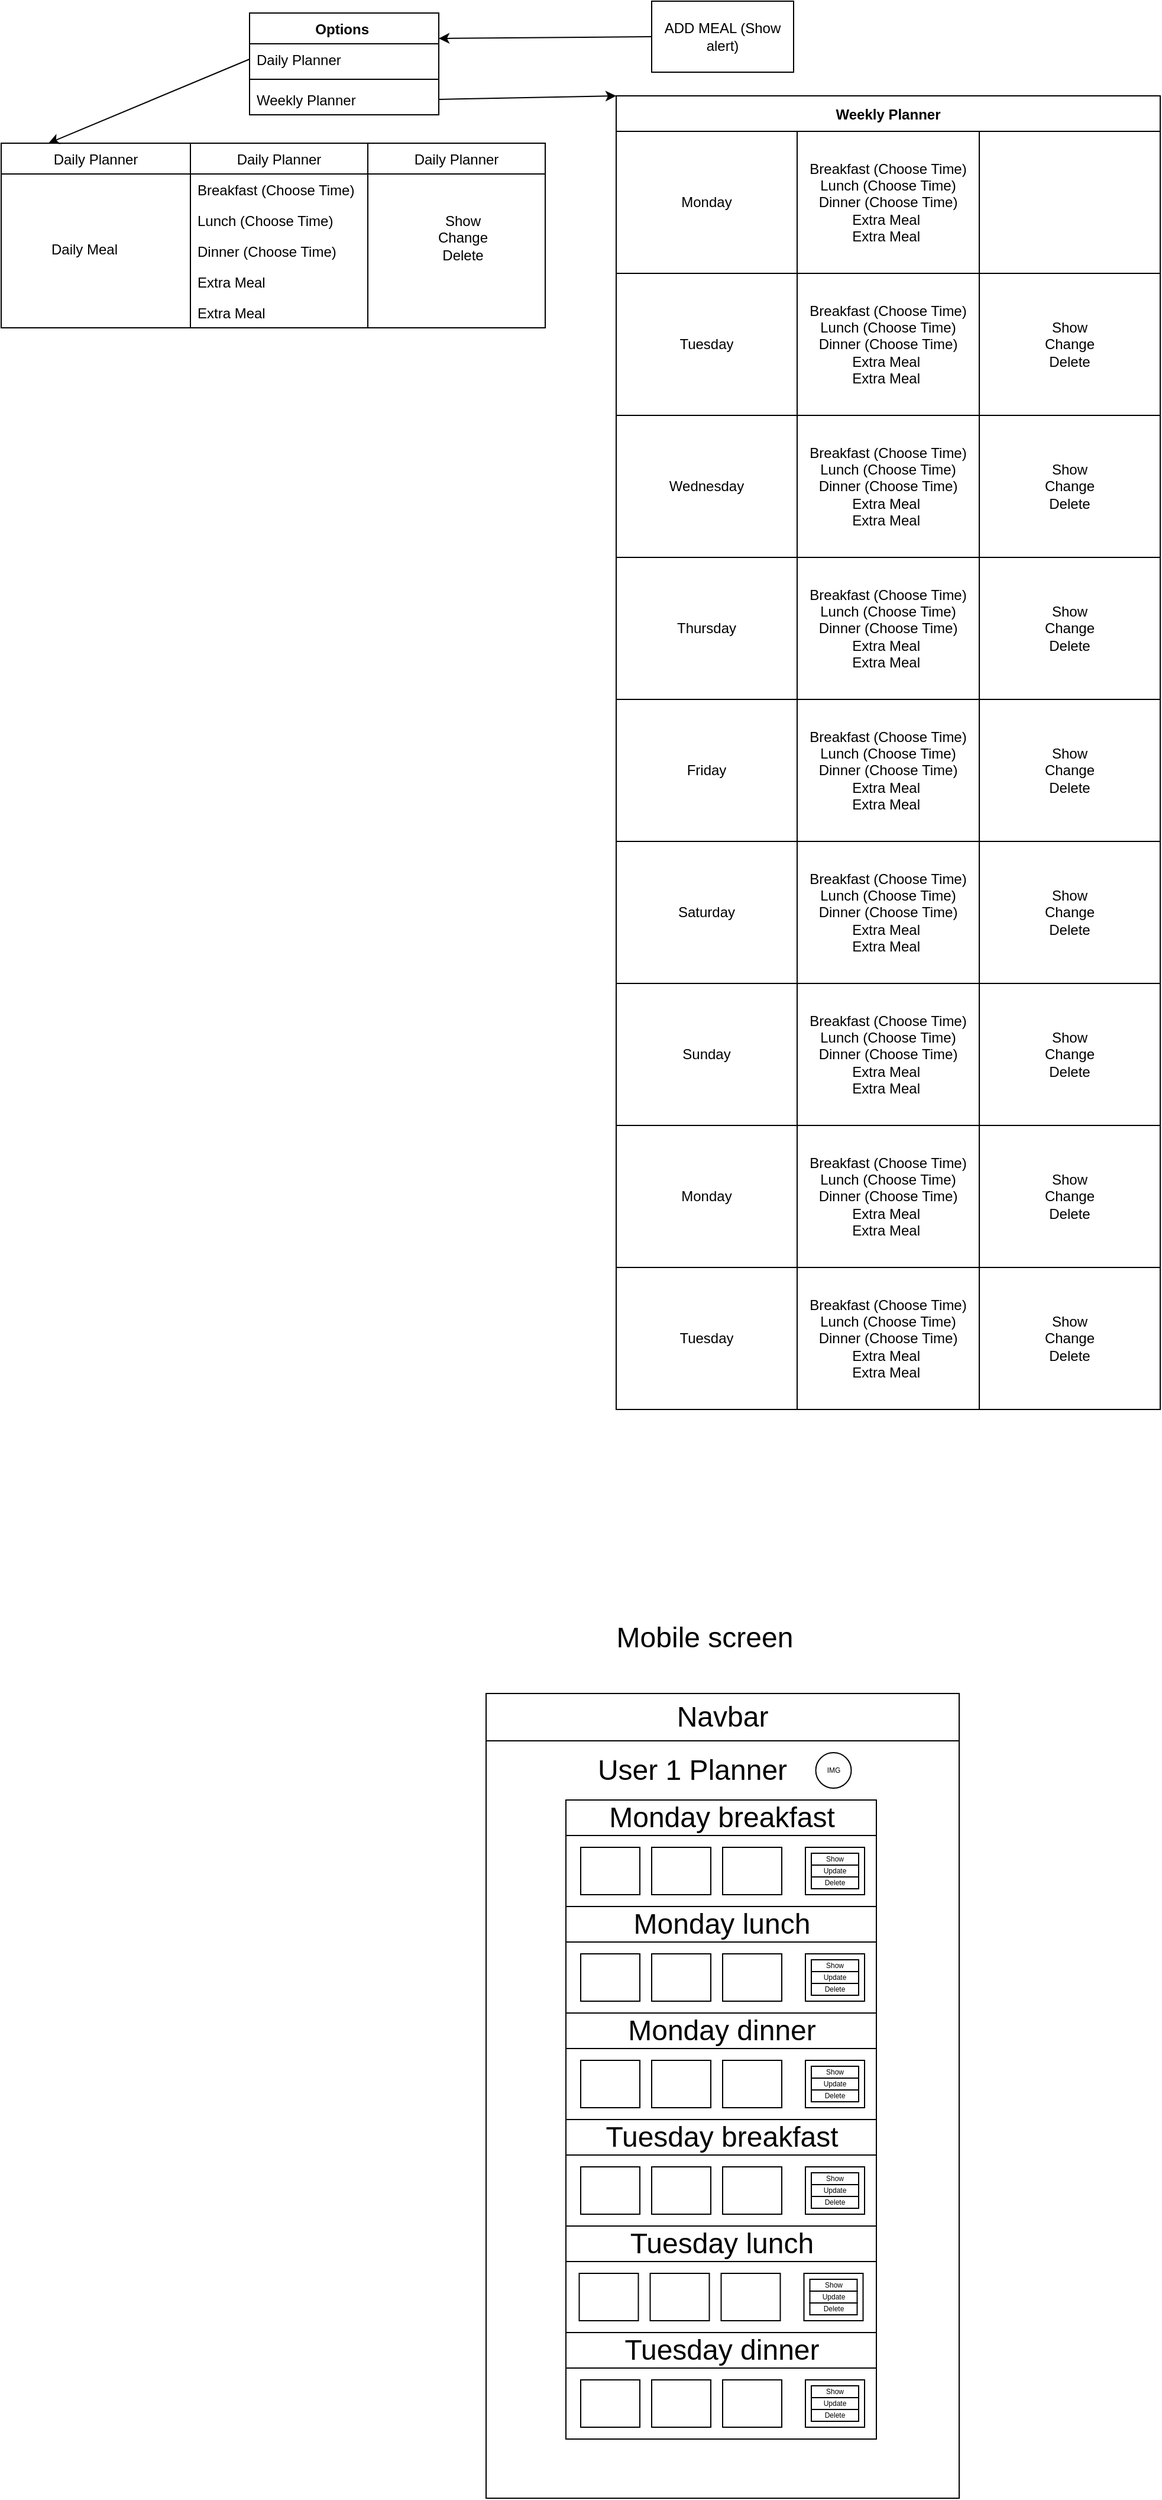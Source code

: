 <mxfile>
    <diagram id="pqY309hfnbzZIOM1RfYN" name="Page-1">
        <mxGraphModel dx="1515" dy="518" grid="1" gridSize="10" guides="1" tooltips="1" connect="1" arrows="1" fold="1" page="1" pageScale="1" pageWidth="850" pageHeight="1100" math="0" shadow="0">
            <root>
                <mxCell id="0"/>
                <mxCell id="1" parent="0"/>
                <mxCell id="2" value="Weekly Planner" style="shape=table;startSize=30;container=1;collapsible=0;childLayout=tableLayout;fontStyle=1;align=center;" parent="1" vertex="1">
                    <mxGeometry x="350" y="90" width="460" height="1110" as="geometry"/>
                </mxCell>
                <mxCell id="3" value="" style="shape=tableRow;horizontal=0;startSize=0;swimlaneHead=0;swimlaneBody=0;top=0;left=0;bottom=0;right=0;collapsible=0;dropTarget=0;fillColor=none;points=[[0,0.5],[1,0.5]];portConstraint=eastwest;" parent="2" vertex="1">
                    <mxGeometry y="30" width="460" height="120" as="geometry"/>
                </mxCell>
                <mxCell id="4" value="Monday" style="shape=partialRectangle;html=1;whiteSpace=wrap;connectable=0;fillColor=none;top=0;left=0;bottom=0;right=0;overflow=hidden;" parent="3" vertex="1">
                    <mxGeometry width="153" height="120" as="geometry">
                        <mxRectangle width="153" height="120" as="alternateBounds"/>
                    </mxGeometry>
                </mxCell>
                <mxCell id="5" value="&lt;span style=&quot;text-align: left;&quot;&gt;Breakfast (Choose Time)&lt;br&gt;&lt;/span&gt;&lt;span style=&quot;text-align: left;&quot;&gt;Lunch (Choose Time)&lt;br&gt;&lt;/span&gt;&lt;span style=&quot;text-align: left;&quot;&gt;Dinner (Choose Time)&lt;br&gt;&lt;/span&gt;&lt;span style=&quot;text-align: left;&quot;&gt;Extra Meal&amp;nbsp;&lt;br&gt;&lt;/span&gt;&lt;span style=&quot;text-align: left;&quot;&gt;Extra Meal&amp;nbsp;&lt;/span&gt;&lt;span style=&quot;text-align: left;&quot;&gt;&lt;br&gt;&lt;/span&gt;" style="shape=partialRectangle;html=1;whiteSpace=wrap;connectable=0;fillColor=none;top=0;left=0;bottom=0;right=0;overflow=hidden;" parent="3" vertex="1">
                    <mxGeometry x="153" width="154" height="120" as="geometry">
                        <mxRectangle width="154" height="120" as="alternateBounds"/>
                    </mxGeometry>
                </mxCell>
                <mxCell id="6" value="" style="shape=partialRectangle;html=1;whiteSpace=wrap;connectable=0;fillColor=none;top=0;left=0;bottom=0;right=0;overflow=hidden;" parent="3" vertex="1">
                    <mxGeometry x="307" width="153" height="120" as="geometry">
                        <mxRectangle width="153" height="120" as="alternateBounds"/>
                    </mxGeometry>
                </mxCell>
                <mxCell id="7" value="" style="shape=tableRow;horizontal=0;startSize=0;swimlaneHead=0;swimlaneBody=0;top=0;left=0;bottom=0;right=0;collapsible=0;dropTarget=0;fillColor=none;points=[[0,0.5],[1,0.5]];portConstraint=eastwest;" parent="2" vertex="1">
                    <mxGeometry y="150" width="460" height="120" as="geometry"/>
                </mxCell>
                <mxCell id="8" value="Tuesday" style="shape=partialRectangle;html=1;whiteSpace=wrap;connectable=0;fillColor=none;top=0;left=0;bottom=0;right=0;overflow=hidden;" parent="7" vertex="1">
                    <mxGeometry width="153" height="120" as="geometry">
                        <mxRectangle width="153" height="120" as="alternateBounds"/>
                    </mxGeometry>
                </mxCell>
                <mxCell id="9" value="&lt;span style=&quot;text-align: left;&quot;&gt;Breakfast (Choose Time)&lt;br&gt;&lt;/span&gt;&lt;span style=&quot;text-align: left;&quot;&gt;Lunch (Choose Time)&lt;br&gt;&lt;/span&gt;&lt;span style=&quot;text-align: left;&quot;&gt;Dinner (Choose Time)&lt;br&gt;&lt;/span&gt;&lt;span style=&quot;text-align: left;&quot;&gt;Extra Meal&amp;nbsp;&lt;br&gt;&lt;/span&gt;&lt;span style=&quot;text-align: left;&quot;&gt;Extra Meal&amp;nbsp;&lt;/span&gt;" style="shape=partialRectangle;html=1;whiteSpace=wrap;connectable=0;fillColor=none;top=0;left=0;bottom=0;right=0;overflow=hidden;" parent="7" vertex="1">
                    <mxGeometry x="153" width="154" height="120" as="geometry">
                        <mxRectangle width="154" height="120" as="alternateBounds"/>
                    </mxGeometry>
                </mxCell>
                <mxCell id="10" value="Show&lt;br&gt;Change&lt;br&gt;Delete" style="shape=partialRectangle;html=1;whiteSpace=wrap;connectable=0;fillColor=none;top=0;left=0;bottom=0;right=0;overflow=hidden;" parent="7" vertex="1">
                    <mxGeometry x="307" width="153" height="120" as="geometry">
                        <mxRectangle width="153" height="120" as="alternateBounds"/>
                    </mxGeometry>
                </mxCell>
                <mxCell id="11" value="" style="shape=tableRow;horizontal=0;startSize=0;swimlaneHead=0;swimlaneBody=0;top=0;left=0;bottom=0;right=0;collapsible=0;dropTarget=0;fillColor=none;points=[[0,0.5],[1,0.5]];portConstraint=eastwest;" parent="2" vertex="1">
                    <mxGeometry y="270" width="460" height="120" as="geometry"/>
                </mxCell>
                <mxCell id="12" value="Wednesday" style="shape=partialRectangle;html=1;whiteSpace=wrap;connectable=0;fillColor=none;top=0;left=0;bottom=0;right=0;overflow=hidden;" parent="11" vertex="1">
                    <mxGeometry width="153" height="120" as="geometry">
                        <mxRectangle width="153" height="120" as="alternateBounds"/>
                    </mxGeometry>
                </mxCell>
                <mxCell id="13" value="&lt;span style=&quot;text-align: left;&quot;&gt;Breakfast (Choose Time)&lt;br&gt;&lt;/span&gt;&lt;span style=&quot;text-align: left;&quot;&gt;Lunch (Choose Time)&lt;br&gt;&lt;/span&gt;&lt;span style=&quot;text-align: left;&quot;&gt;Dinner (Choose Time)&lt;br&gt;&lt;/span&gt;&lt;span style=&quot;text-align: left;&quot;&gt;Extra Meal&amp;nbsp;&lt;br&gt;&lt;/span&gt;&lt;span style=&quot;text-align: left;&quot;&gt;Extra Meal&amp;nbsp;&lt;/span&gt;" style="shape=partialRectangle;html=1;whiteSpace=wrap;connectable=0;fillColor=none;top=0;left=0;bottom=0;right=0;overflow=hidden;" parent="11" vertex="1">
                    <mxGeometry x="153" width="154" height="120" as="geometry">
                        <mxRectangle width="154" height="120" as="alternateBounds"/>
                    </mxGeometry>
                </mxCell>
                <mxCell id="14" value="Show&lt;br&gt;Change&lt;br&gt;Delete" style="shape=partialRectangle;html=1;whiteSpace=wrap;connectable=0;fillColor=none;top=0;left=0;bottom=0;right=0;overflow=hidden;" parent="11" vertex="1">
                    <mxGeometry x="307" width="153" height="120" as="geometry">
                        <mxRectangle width="153" height="120" as="alternateBounds"/>
                    </mxGeometry>
                </mxCell>
                <mxCell id="60" value="" style="shape=tableRow;horizontal=0;startSize=0;swimlaneHead=0;swimlaneBody=0;top=0;left=0;bottom=0;right=0;collapsible=0;dropTarget=0;fillColor=none;points=[[0,0.5],[1,0.5]];portConstraint=eastwest;" parent="2" vertex="1">
                    <mxGeometry y="390" width="460" height="120" as="geometry"/>
                </mxCell>
                <mxCell id="61" value="Thursday" style="shape=partialRectangle;html=1;whiteSpace=wrap;connectable=0;fillColor=none;top=0;left=0;bottom=0;right=0;overflow=hidden;" parent="60" vertex="1">
                    <mxGeometry width="153" height="120" as="geometry">
                        <mxRectangle width="153" height="120" as="alternateBounds"/>
                    </mxGeometry>
                </mxCell>
                <mxCell id="62" value="&lt;span style=&quot;text-align: left;&quot;&gt;Breakfast (Choose Time)&lt;br&gt;&lt;/span&gt;&lt;span style=&quot;text-align: left;&quot;&gt;Lunch (Choose Time)&lt;br&gt;&lt;/span&gt;&lt;span style=&quot;text-align: left;&quot;&gt;Dinner (Choose Time)&lt;br&gt;&lt;/span&gt;&lt;span style=&quot;text-align: left;&quot;&gt;Extra Meal&amp;nbsp;&lt;br&gt;&lt;/span&gt;&lt;span style=&quot;text-align: left;&quot;&gt;Extra Meal&amp;nbsp;&lt;/span&gt;" style="shape=partialRectangle;html=1;whiteSpace=wrap;connectable=0;fillColor=none;top=0;left=0;bottom=0;right=0;overflow=hidden;" parent="60" vertex="1">
                    <mxGeometry x="153" width="154" height="120" as="geometry">
                        <mxRectangle width="154" height="120" as="alternateBounds"/>
                    </mxGeometry>
                </mxCell>
                <mxCell id="63" value="Show&lt;br&gt;Change&lt;br&gt;Delete" style="shape=partialRectangle;html=1;whiteSpace=wrap;connectable=0;fillColor=none;top=0;left=0;bottom=0;right=0;overflow=hidden;" parent="60" vertex="1">
                    <mxGeometry x="307" width="153" height="120" as="geometry">
                        <mxRectangle width="153" height="120" as="alternateBounds"/>
                    </mxGeometry>
                </mxCell>
                <mxCell id="64" value="" style="shape=tableRow;horizontal=0;startSize=0;swimlaneHead=0;swimlaneBody=0;top=0;left=0;bottom=0;right=0;collapsible=0;dropTarget=0;fillColor=none;points=[[0,0.5],[1,0.5]];portConstraint=eastwest;" parent="2" vertex="1">
                    <mxGeometry y="510" width="460" height="120" as="geometry"/>
                </mxCell>
                <mxCell id="65" value="Friday" style="shape=partialRectangle;html=1;whiteSpace=wrap;connectable=0;fillColor=none;top=0;left=0;bottom=0;right=0;overflow=hidden;" parent="64" vertex="1">
                    <mxGeometry width="153" height="120" as="geometry">
                        <mxRectangle width="153" height="120" as="alternateBounds"/>
                    </mxGeometry>
                </mxCell>
                <mxCell id="66" value="&lt;span style=&quot;text-align: left;&quot;&gt;Breakfast (Choose Time)&lt;br&gt;&lt;/span&gt;&lt;span style=&quot;text-align: left;&quot;&gt;Lunch (Choose Time)&lt;br&gt;&lt;/span&gt;&lt;span style=&quot;text-align: left;&quot;&gt;Dinner (Choose Time)&lt;br&gt;&lt;/span&gt;&lt;span style=&quot;text-align: left;&quot;&gt;Extra Meal&amp;nbsp;&lt;br&gt;&lt;/span&gt;&lt;span style=&quot;text-align: left;&quot;&gt;Extra Meal&amp;nbsp;&lt;/span&gt;" style="shape=partialRectangle;html=1;whiteSpace=wrap;connectable=0;fillColor=none;top=0;left=0;bottom=0;right=0;overflow=hidden;" parent="64" vertex="1">
                    <mxGeometry x="153" width="154" height="120" as="geometry">
                        <mxRectangle width="154" height="120" as="alternateBounds"/>
                    </mxGeometry>
                </mxCell>
                <mxCell id="67" value="Show&lt;br&gt;Change&lt;br&gt;Delete" style="shape=partialRectangle;html=1;whiteSpace=wrap;connectable=0;fillColor=none;top=0;left=0;bottom=0;right=0;overflow=hidden;" parent="64" vertex="1">
                    <mxGeometry x="307" width="153" height="120" as="geometry">
                        <mxRectangle width="153" height="120" as="alternateBounds"/>
                    </mxGeometry>
                </mxCell>
                <mxCell id="68" value="" style="shape=tableRow;horizontal=0;startSize=0;swimlaneHead=0;swimlaneBody=0;top=0;left=0;bottom=0;right=0;collapsible=0;dropTarget=0;fillColor=none;points=[[0,0.5],[1,0.5]];portConstraint=eastwest;" parent="2" vertex="1">
                    <mxGeometry y="630" width="460" height="120" as="geometry"/>
                </mxCell>
                <mxCell id="69" value="Saturday" style="shape=partialRectangle;html=1;whiteSpace=wrap;connectable=0;fillColor=none;top=0;left=0;bottom=0;right=0;overflow=hidden;" parent="68" vertex="1">
                    <mxGeometry width="153" height="120" as="geometry">
                        <mxRectangle width="153" height="120" as="alternateBounds"/>
                    </mxGeometry>
                </mxCell>
                <mxCell id="70" value="&lt;span style=&quot;text-align: left;&quot;&gt;Breakfast (Choose Time)&lt;br&gt;&lt;/span&gt;&lt;span style=&quot;text-align: left;&quot;&gt;Lunch (Choose Time)&lt;br&gt;&lt;/span&gt;&lt;span style=&quot;text-align: left;&quot;&gt;Dinner (Choose Time)&lt;br&gt;&lt;/span&gt;&lt;span style=&quot;text-align: left;&quot;&gt;Extra Meal&amp;nbsp;&lt;br&gt;&lt;/span&gt;&lt;span style=&quot;text-align: left;&quot;&gt;Extra Meal&amp;nbsp;&lt;/span&gt;" style="shape=partialRectangle;html=1;whiteSpace=wrap;connectable=0;fillColor=none;top=0;left=0;bottom=0;right=0;overflow=hidden;" parent="68" vertex="1">
                    <mxGeometry x="153" width="154" height="120" as="geometry">
                        <mxRectangle width="154" height="120" as="alternateBounds"/>
                    </mxGeometry>
                </mxCell>
                <mxCell id="71" value="Show&lt;br&gt;Change&lt;br&gt;Delete" style="shape=partialRectangle;html=1;whiteSpace=wrap;connectable=0;fillColor=none;top=0;left=0;bottom=0;right=0;overflow=hidden;" parent="68" vertex="1">
                    <mxGeometry x="307" width="153" height="120" as="geometry">
                        <mxRectangle width="153" height="120" as="alternateBounds"/>
                    </mxGeometry>
                </mxCell>
                <mxCell id="72" value="" style="shape=tableRow;horizontal=0;startSize=0;swimlaneHead=0;swimlaneBody=0;top=0;left=0;bottom=0;right=0;collapsible=0;dropTarget=0;fillColor=none;points=[[0,0.5],[1,0.5]];portConstraint=eastwest;" parent="2" vertex="1">
                    <mxGeometry y="750" width="460" height="120" as="geometry"/>
                </mxCell>
                <mxCell id="73" value="Sunday" style="shape=partialRectangle;html=1;whiteSpace=wrap;connectable=0;fillColor=none;top=0;left=0;bottom=0;right=0;overflow=hidden;" parent="72" vertex="1">
                    <mxGeometry width="153" height="120" as="geometry">
                        <mxRectangle width="153" height="120" as="alternateBounds"/>
                    </mxGeometry>
                </mxCell>
                <mxCell id="74" value="&lt;span style=&quot;text-align: left;&quot;&gt;Breakfast (Choose Time)&lt;br&gt;&lt;/span&gt;&lt;span style=&quot;text-align: left;&quot;&gt;Lunch (Choose Time)&lt;br&gt;&lt;/span&gt;&lt;span style=&quot;text-align: left;&quot;&gt;Dinner (Choose Time)&lt;br&gt;&lt;/span&gt;&lt;span style=&quot;text-align: left;&quot;&gt;Extra Meal&amp;nbsp;&lt;br&gt;&lt;/span&gt;&lt;span style=&quot;text-align: left;&quot;&gt;Extra Meal&amp;nbsp;&lt;/span&gt;" style="shape=partialRectangle;html=1;whiteSpace=wrap;connectable=0;fillColor=none;top=0;left=0;bottom=0;right=0;overflow=hidden;" parent="72" vertex="1">
                    <mxGeometry x="153" width="154" height="120" as="geometry">
                        <mxRectangle width="154" height="120" as="alternateBounds"/>
                    </mxGeometry>
                </mxCell>
                <mxCell id="75" value="Show&lt;br&gt;Change&lt;br&gt;Delete" style="shape=partialRectangle;html=1;whiteSpace=wrap;connectable=0;fillColor=none;top=0;left=0;bottom=0;right=0;overflow=hidden;" parent="72" vertex="1">
                    <mxGeometry x="307" width="153" height="120" as="geometry">
                        <mxRectangle width="153" height="120" as="alternateBounds"/>
                    </mxGeometry>
                </mxCell>
                <mxCell id="78" value="" style="shape=tableRow;horizontal=0;startSize=0;swimlaneHead=0;swimlaneBody=0;top=0;left=0;bottom=0;right=0;collapsible=0;dropTarget=0;fillColor=none;points=[[0,0.5],[1,0.5]];portConstraint=eastwest;" parent="2" vertex="1">
                    <mxGeometry y="870" width="460" height="120" as="geometry"/>
                </mxCell>
                <mxCell id="79" value="Monday" style="shape=partialRectangle;html=1;whiteSpace=wrap;connectable=0;fillColor=none;top=0;left=0;bottom=0;right=0;overflow=hidden;" parent="78" vertex="1">
                    <mxGeometry width="153" height="120" as="geometry">
                        <mxRectangle width="153" height="120" as="alternateBounds"/>
                    </mxGeometry>
                </mxCell>
                <mxCell id="80" value="&lt;span style=&quot;text-align: left;&quot;&gt;Breakfast (Choose Time)&lt;br&gt;&lt;/span&gt;&lt;span style=&quot;text-align: left;&quot;&gt;Lunch (Choose Time)&lt;br&gt;&lt;/span&gt;&lt;span style=&quot;text-align: left;&quot;&gt;Dinner (Choose Time)&lt;br&gt;&lt;/span&gt;&lt;span style=&quot;text-align: left;&quot;&gt;Extra Meal&amp;nbsp;&lt;br&gt;&lt;/span&gt;&lt;span style=&quot;text-align: left;&quot;&gt;Extra Meal&amp;nbsp;&lt;/span&gt;&lt;span style=&quot;text-align: left;&quot;&gt;&lt;br&gt;&lt;/span&gt;" style="shape=partialRectangle;html=1;whiteSpace=wrap;connectable=0;fillColor=none;top=0;left=0;bottom=0;right=0;overflow=hidden;" parent="78" vertex="1">
                    <mxGeometry x="153" width="154" height="120" as="geometry">
                        <mxRectangle width="154" height="120" as="alternateBounds"/>
                    </mxGeometry>
                </mxCell>
                <mxCell id="81" value="Show&lt;br&gt;Change&lt;br&gt;Delete" style="shape=partialRectangle;html=1;whiteSpace=wrap;connectable=0;fillColor=none;top=0;left=0;bottom=0;right=0;overflow=hidden;" parent="78" vertex="1">
                    <mxGeometry x="307" width="153" height="120" as="geometry">
                        <mxRectangle width="153" height="120" as="alternateBounds"/>
                    </mxGeometry>
                </mxCell>
                <mxCell id="82" value="" style="shape=tableRow;horizontal=0;startSize=0;swimlaneHead=0;swimlaneBody=0;top=0;left=0;bottom=0;right=0;collapsible=0;dropTarget=0;fillColor=none;points=[[0,0.5],[1,0.5]];portConstraint=eastwest;" parent="2" vertex="1">
                    <mxGeometry y="990" width="460" height="120" as="geometry"/>
                </mxCell>
                <mxCell id="83" value="Tuesday" style="shape=partialRectangle;html=1;whiteSpace=wrap;connectable=0;fillColor=none;top=0;left=0;bottom=0;right=0;overflow=hidden;" parent="82" vertex="1">
                    <mxGeometry width="153" height="120" as="geometry">
                        <mxRectangle width="153" height="120" as="alternateBounds"/>
                    </mxGeometry>
                </mxCell>
                <mxCell id="84" value="&lt;span style=&quot;text-align: left;&quot;&gt;Breakfast (Choose Time)&lt;br&gt;&lt;/span&gt;&lt;span style=&quot;text-align: left;&quot;&gt;Lunch (Choose Time)&lt;br&gt;&lt;/span&gt;&lt;span style=&quot;text-align: left;&quot;&gt;Dinner (Choose Time)&lt;br&gt;&lt;/span&gt;&lt;span style=&quot;text-align: left;&quot;&gt;Extra Meal&amp;nbsp;&lt;br&gt;&lt;/span&gt;&lt;span style=&quot;text-align: left;&quot;&gt;Extra Meal&amp;nbsp;&lt;/span&gt;" style="shape=partialRectangle;html=1;whiteSpace=wrap;connectable=0;fillColor=none;top=0;left=0;bottom=0;right=0;overflow=hidden;" parent="82" vertex="1">
                    <mxGeometry x="153" width="154" height="120" as="geometry">
                        <mxRectangle width="154" height="120" as="alternateBounds"/>
                    </mxGeometry>
                </mxCell>
                <mxCell id="85" value="Show&lt;br&gt;Change&lt;br&gt;Delete" style="shape=partialRectangle;html=1;whiteSpace=wrap;connectable=0;fillColor=none;top=0;left=0;bottom=0;right=0;overflow=hidden;" parent="82" vertex="1">
                    <mxGeometry x="307" width="153" height="120" as="geometry">
                        <mxRectangle width="153" height="120" as="alternateBounds"/>
                    </mxGeometry>
                </mxCell>
                <mxCell id="21" style="edgeStyle=none;html=1;exitX=0;exitY=0.5;exitDx=0;exitDy=0;entryX=1;entryY=0.25;entryDx=0;entryDy=0;" parent="1" source="15" target="17" edge="1">
                    <mxGeometry relative="1" as="geometry"/>
                </mxCell>
                <mxCell id="15" value="ADD MEAL (Show alert)" style="rounded=0;whiteSpace=wrap;html=1;" parent="1" vertex="1">
                    <mxGeometry x="380" y="10" width="120" height="60" as="geometry"/>
                </mxCell>
                <mxCell id="17" value="Options " style="swimlane;fontStyle=1;align=center;verticalAlign=top;childLayout=stackLayout;horizontal=1;startSize=26;horizontalStack=0;resizeParent=1;resizeParentMax=0;resizeLast=0;collapsible=1;marginBottom=0;" parent="1" vertex="1">
                    <mxGeometry x="40" y="20" width="160" height="86" as="geometry"/>
                </mxCell>
                <mxCell id="18" value="Daily Planner" style="text;strokeColor=none;fillColor=none;align=left;verticalAlign=top;spacingLeft=4;spacingRight=4;overflow=hidden;rotatable=0;points=[[0,0.5],[1,0.5]];portConstraint=eastwest;" parent="17" vertex="1">
                    <mxGeometry y="26" width="160" height="26" as="geometry"/>
                </mxCell>
                <mxCell id="19" value="" style="line;strokeWidth=1;fillColor=none;align=left;verticalAlign=middle;spacingTop=-1;spacingLeft=3;spacingRight=3;rotatable=0;labelPosition=right;points=[];portConstraint=eastwest;strokeColor=inherit;" parent="17" vertex="1">
                    <mxGeometry y="52" width="160" height="8" as="geometry"/>
                </mxCell>
                <mxCell id="20" value="Weekly Planner" style="text;strokeColor=none;fillColor=none;align=left;verticalAlign=top;spacingLeft=4;spacingRight=4;overflow=hidden;rotatable=0;points=[[0,0.5],[1,0.5]];portConstraint=eastwest;" parent="17" vertex="1">
                    <mxGeometry y="60" width="160" height="26" as="geometry"/>
                </mxCell>
                <mxCell id="22" style="edgeStyle=none;html=1;exitX=1;exitY=0.5;exitDx=0;exitDy=0;entryX=0;entryY=0;entryDx=0;entryDy=0;" parent="1" source="20" target="2" edge="1">
                    <mxGeometry relative="1" as="geometry"/>
                </mxCell>
                <mxCell id="36" style="edgeStyle=none;html=1;exitX=0;exitY=0.5;exitDx=0;exitDy=0;entryX=0.25;entryY=0;entryDx=0;entryDy=0;" parent="1" source="18" target="48" edge="1">
                    <mxGeometry relative="1" as="geometry">
                        <mxPoint x="-20" y="150" as="targetPoint"/>
                    </mxGeometry>
                </mxCell>
                <mxCell id="48" value="Daily Planner" style="swimlane;fontStyle=0;childLayout=stackLayout;horizontal=1;startSize=26;fillColor=none;horizontalStack=0;resizeParent=1;resizeParentMax=0;resizeLast=0;collapsible=1;marginBottom=0;" parent="1" vertex="1">
                    <mxGeometry x="-170" y="130" width="160" height="156" as="geometry"/>
                </mxCell>
                <mxCell id="91" value="Daily Planner" style="swimlane;fontStyle=0;childLayout=stackLayout;horizontal=1;startSize=26;fillColor=none;horizontalStack=0;resizeParent=1;resizeParentMax=0;resizeLast=0;collapsible=1;marginBottom=0;" parent="1" vertex="1">
                    <mxGeometry x="-10" y="130" width="150" height="156" as="geometry"/>
                </mxCell>
                <mxCell id="92" value="Breakfast (Choose Time)" style="text;strokeColor=none;fillColor=none;align=left;verticalAlign=top;spacingLeft=4;spacingRight=4;overflow=hidden;rotatable=0;points=[[0,0.5],[1,0.5]];portConstraint=eastwest;" parent="91" vertex="1">
                    <mxGeometry y="26" width="150" height="26" as="geometry"/>
                </mxCell>
                <mxCell id="93" value="Lunch (Choose Time)" style="text;strokeColor=none;fillColor=none;align=left;verticalAlign=top;spacingLeft=4;spacingRight=4;overflow=hidden;rotatable=0;points=[[0,0.5],[1,0.5]];portConstraint=eastwest;" parent="91" vertex="1">
                    <mxGeometry y="52" width="150" height="26" as="geometry"/>
                </mxCell>
                <mxCell id="94" value="Dinner (Choose Time)" style="text;strokeColor=none;fillColor=none;align=left;verticalAlign=top;spacingLeft=4;spacingRight=4;overflow=hidden;rotatable=0;points=[[0,0.5],[1,0.5]];portConstraint=eastwest;" parent="91" vertex="1">
                    <mxGeometry y="78" width="150" height="26" as="geometry"/>
                </mxCell>
                <mxCell id="95" value="Extra Meal " style="text;strokeColor=none;fillColor=none;align=left;verticalAlign=top;spacingLeft=4;spacingRight=4;overflow=hidden;rotatable=0;points=[[0,0.5],[1,0.5]];portConstraint=eastwest;" parent="91" vertex="1">
                    <mxGeometry y="104" width="150" height="26" as="geometry"/>
                </mxCell>
                <mxCell id="96" value="Extra Meal" style="text;strokeColor=none;fillColor=none;align=left;verticalAlign=top;spacingLeft=4;spacingRight=4;overflow=hidden;rotatable=0;points=[[0,0.5],[1,0.5]];portConstraint=eastwest;" parent="91" vertex="1">
                    <mxGeometry y="130" width="150" height="26" as="geometry"/>
                </mxCell>
                <mxCell id="97" value="Daily Planner" style="swimlane;fontStyle=0;childLayout=stackLayout;horizontal=1;startSize=26;fillColor=none;horizontalStack=0;resizeParent=1;resizeParentMax=0;resizeLast=0;collapsible=1;marginBottom=0;" parent="1" vertex="1">
                    <mxGeometry x="140" y="130" width="150" height="156" as="geometry"/>
                </mxCell>
                <mxCell id="103" value="Daily Meal" style="text;html=1;align=center;verticalAlign=middle;resizable=0;points=[];autosize=1;strokeColor=none;fillColor=none;" parent="1" vertex="1">
                    <mxGeometry x="-140" y="205" width="80" height="30" as="geometry"/>
                </mxCell>
                <mxCell id="104" value="&lt;span style=&quot;&quot;&gt;Show&lt;/span&gt;&lt;br style=&quot;&quot;&gt;&lt;span style=&quot;&quot;&gt;Change&lt;/span&gt;&lt;br style=&quot;&quot;&gt;&lt;span style=&quot;&quot;&gt;Delete&lt;/span&gt;" style="text;html=1;align=center;verticalAlign=middle;resizable=0;points=[];autosize=1;strokeColor=none;fillColor=none;" parent="1" vertex="1">
                    <mxGeometry x="185" y="180" width="70" height="60" as="geometry"/>
                </mxCell>
                <mxCell id="105" value="&lt;p style=&quot;line-height: 120%;&quot;&gt;&lt;font style=&quot;font-size: 24px;&quot;&gt;Mobile screen&lt;/font&gt;&lt;/p&gt;" style="text;html=1;strokeColor=none;fillColor=none;align=center;verticalAlign=middle;whiteSpace=wrap;rounded=0;" vertex="1" parent="1">
                    <mxGeometry x="305" y="1370" width="240" height="50" as="geometry"/>
                </mxCell>
                <mxCell id="109" value="" style="rounded=0;whiteSpace=wrap;html=1;fontSize=24;" vertex="1" parent="1">
                    <mxGeometry x="240" y="1440" width="400" height="680" as="geometry"/>
                </mxCell>
                <mxCell id="110" value="Navbar" style="rounded=0;whiteSpace=wrap;html=1;fontSize=24;" vertex="1" parent="1">
                    <mxGeometry x="240" y="1440" width="400" height="40" as="geometry"/>
                </mxCell>
                <mxCell id="111" value="" style="rounded=0;whiteSpace=wrap;html=1;fontSize=24;" vertex="1" parent="1">
                    <mxGeometry x="307.5" y="1530" width="262.5" height="540" as="geometry"/>
                </mxCell>
                <mxCell id="112" value="User 1 Planner" style="text;html=1;strokeColor=none;fillColor=none;align=center;verticalAlign=middle;whiteSpace=wrap;rounded=0;fontSize=24;" vertex="1" parent="1">
                    <mxGeometry x="318.75" y="1490" width="191.25" height="30" as="geometry"/>
                </mxCell>
                <mxCell id="113" value="Monday breakfast" style="rounded=0;whiteSpace=wrap;html=1;fontSize=24;" vertex="1" parent="1">
                    <mxGeometry x="307.5" y="1530" width="262.5" height="30" as="geometry"/>
                </mxCell>
                <mxCell id="114" value="Monday lunch" style="rounded=0;whiteSpace=wrap;html=1;fontSize=24;" vertex="1" parent="1">
                    <mxGeometry x="307.5" y="1620" width="262.5" height="30" as="geometry"/>
                </mxCell>
                <mxCell id="115" value="Monday dinner" style="rounded=0;whiteSpace=wrap;html=1;fontSize=24;" vertex="1" parent="1">
                    <mxGeometry x="307.5" y="1710" width="262.5" height="30" as="geometry"/>
                </mxCell>
                <mxCell id="116" value="Tuesday breakfast" style="rounded=0;whiteSpace=wrap;html=1;fontSize=24;" vertex="1" parent="1">
                    <mxGeometry x="307.5" y="1800" width="262.5" height="30" as="geometry"/>
                </mxCell>
                <mxCell id="117" value="Tuesday lunch" style="rounded=0;whiteSpace=wrap;html=1;fontSize=24;" vertex="1" parent="1">
                    <mxGeometry x="307.5" y="1890" width="262.5" height="30" as="geometry"/>
                </mxCell>
                <mxCell id="118" value="Tuesday dinner" style="rounded=0;whiteSpace=wrap;html=1;fontSize=24;" vertex="1" parent="1">
                    <mxGeometry x="307.5" y="1980" width="262.5" height="30" as="geometry"/>
                </mxCell>
                <mxCell id="119" value="" style="rounded=0;whiteSpace=wrap;html=1;fontSize=24;" vertex="1" parent="1">
                    <mxGeometry x="320" y="1570" width="50" height="40" as="geometry"/>
                </mxCell>
                <mxCell id="120" value="" style="rounded=0;whiteSpace=wrap;html=1;fontSize=24;" vertex="1" parent="1">
                    <mxGeometry x="380" y="1570" width="50" height="40" as="geometry"/>
                </mxCell>
                <mxCell id="121" value="" style="rounded=0;whiteSpace=wrap;html=1;fontSize=24;" vertex="1" parent="1">
                    <mxGeometry x="440" y="1570" width="50" height="40" as="geometry"/>
                </mxCell>
                <mxCell id="122" value="" style="rounded=0;whiteSpace=wrap;html=1;fontSize=24;" vertex="1" parent="1">
                    <mxGeometry x="510" y="1570" width="50" height="40" as="geometry"/>
                </mxCell>
                <mxCell id="123" value="" style="rounded=0;whiteSpace=wrap;html=1;fontSize=24;" vertex="1" parent="1">
                    <mxGeometry x="515" y="1575" width="40" height="10" as="geometry"/>
                </mxCell>
                <mxCell id="124" value="" style="rounded=0;whiteSpace=wrap;html=1;fontSize=24;" vertex="1" parent="1">
                    <mxGeometry x="515" y="1585" width="40" height="10" as="geometry"/>
                </mxCell>
                <mxCell id="125" value="" style="rounded=0;whiteSpace=wrap;html=1;fontSize=24;" vertex="1" parent="1">
                    <mxGeometry x="515" y="1595" width="40" height="10" as="geometry"/>
                </mxCell>
                <mxCell id="126" value="Show" style="text;html=1;strokeColor=none;fillColor=none;align=center;verticalAlign=middle;whiteSpace=wrap;rounded=0;fontSize=6;" vertex="1" parent="1">
                    <mxGeometry x="520" y="1577.5" width="30" height="5" as="geometry"/>
                </mxCell>
                <mxCell id="127" value="Update" style="text;html=1;strokeColor=none;fillColor=none;align=center;verticalAlign=middle;whiteSpace=wrap;rounded=0;fontSize=6;" vertex="1" parent="1">
                    <mxGeometry x="520" y="1587.5" width="30" height="5" as="geometry"/>
                </mxCell>
                <mxCell id="128" value="Delete" style="text;html=1;strokeColor=none;fillColor=none;align=center;verticalAlign=middle;whiteSpace=wrap;rounded=0;fontSize=6;" vertex="1" parent="1">
                    <mxGeometry x="520" y="1597.5" width="30" height="5" as="geometry"/>
                </mxCell>
                <mxCell id="138" value="" style="rounded=0;whiteSpace=wrap;html=1;fontSize=24;" vertex="1" parent="1">
                    <mxGeometry x="320" y="1660" width="50" height="40" as="geometry"/>
                </mxCell>
                <mxCell id="139" value="" style="rounded=0;whiteSpace=wrap;html=1;fontSize=24;" vertex="1" parent="1">
                    <mxGeometry x="380" y="1660" width="50" height="40" as="geometry"/>
                </mxCell>
                <mxCell id="140" value="" style="rounded=0;whiteSpace=wrap;html=1;fontSize=24;" vertex="1" parent="1">
                    <mxGeometry x="440" y="1660" width="50" height="40" as="geometry"/>
                </mxCell>
                <mxCell id="141" value="" style="rounded=0;whiteSpace=wrap;html=1;fontSize=24;" vertex="1" parent="1">
                    <mxGeometry x="510" y="1660" width="50" height="40" as="geometry"/>
                </mxCell>
                <mxCell id="142" value="" style="rounded=0;whiteSpace=wrap;html=1;fontSize=24;" vertex="1" parent="1">
                    <mxGeometry x="515" y="1665" width="40" height="10" as="geometry"/>
                </mxCell>
                <mxCell id="143" value="" style="rounded=0;whiteSpace=wrap;html=1;fontSize=24;" vertex="1" parent="1">
                    <mxGeometry x="515" y="1675" width="40" height="10" as="geometry"/>
                </mxCell>
                <mxCell id="144" value="" style="rounded=0;whiteSpace=wrap;html=1;fontSize=24;" vertex="1" parent="1">
                    <mxGeometry x="515" y="1685" width="40" height="10" as="geometry"/>
                </mxCell>
                <mxCell id="145" value="Show" style="text;html=1;strokeColor=none;fillColor=none;align=center;verticalAlign=middle;whiteSpace=wrap;rounded=0;fontSize=6;" vertex="1" parent="1">
                    <mxGeometry x="520" y="1667.5" width="30" height="5" as="geometry"/>
                </mxCell>
                <mxCell id="146" value="Update" style="text;html=1;strokeColor=none;fillColor=none;align=center;verticalAlign=middle;whiteSpace=wrap;rounded=0;fontSize=6;" vertex="1" parent="1">
                    <mxGeometry x="520" y="1677.5" width="30" height="5" as="geometry"/>
                </mxCell>
                <mxCell id="147" value="Delete" style="text;html=1;strokeColor=none;fillColor=none;align=center;verticalAlign=middle;whiteSpace=wrap;rounded=0;fontSize=6;" vertex="1" parent="1">
                    <mxGeometry x="520" y="1687.5" width="30" height="5" as="geometry"/>
                </mxCell>
                <mxCell id="148" value="" style="rounded=0;whiteSpace=wrap;html=1;fontSize=24;" vertex="1" parent="1">
                    <mxGeometry x="320" y="1750" width="50" height="40" as="geometry"/>
                </mxCell>
                <mxCell id="149" value="" style="rounded=0;whiteSpace=wrap;html=1;fontSize=24;" vertex="1" parent="1">
                    <mxGeometry x="380" y="1750" width="50" height="40" as="geometry"/>
                </mxCell>
                <mxCell id="150" value="" style="rounded=0;whiteSpace=wrap;html=1;fontSize=24;" vertex="1" parent="1">
                    <mxGeometry x="440" y="1750" width="50" height="40" as="geometry"/>
                </mxCell>
                <mxCell id="151" value="" style="rounded=0;whiteSpace=wrap;html=1;fontSize=24;" vertex="1" parent="1">
                    <mxGeometry x="510" y="1750" width="50" height="40" as="geometry"/>
                </mxCell>
                <mxCell id="152" value="" style="rounded=0;whiteSpace=wrap;html=1;fontSize=24;" vertex="1" parent="1">
                    <mxGeometry x="515" y="1755" width="40" height="10" as="geometry"/>
                </mxCell>
                <mxCell id="153" value="" style="rounded=0;whiteSpace=wrap;html=1;fontSize=24;" vertex="1" parent="1">
                    <mxGeometry x="515" y="1765" width="40" height="10" as="geometry"/>
                </mxCell>
                <mxCell id="154" value="" style="rounded=0;whiteSpace=wrap;html=1;fontSize=24;" vertex="1" parent="1">
                    <mxGeometry x="515" y="1775" width="40" height="10" as="geometry"/>
                </mxCell>
                <mxCell id="155" value="Show" style="text;html=1;strokeColor=none;fillColor=none;align=center;verticalAlign=middle;whiteSpace=wrap;rounded=0;fontSize=6;" vertex="1" parent="1">
                    <mxGeometry x="520" y="1757.5" width="30" height="5" as="geometry"/>
                </mxCell>
                <mxCell id="156" value="Update" style="text;html=1;strokeColor=none;fillColor=none;align=center;verticalAlign=middle;whiteSpace=wrap;rounded=0;fontSize=6;" vertex="1" parent="1">
                    <mxGeometry x="520" y="1767.5" width="30" height="5" as="geometry"/>
                </mxCell>
                <mxCell id="157" value="Delete" style="text;html=1;strokeColor=none;fillColor=none;align=center;verticalAlign=middle;whiteSpace=wrap;rounded=0;fontSize=6;" vertex="1" parent="1">
                    <mxGeometry x="520" y="1777.5" width="30" height="5" as="geometry"/>
                </mxCell>
                <mxCell id="158" value="" style="rounded=0;whiteSpace=wrap;html=1;fontSize=24;" vertex="1" parent="1">
                    <mxGeometry x="320" y="1840" width="50" height="40" as="geometry"/>
                </mxCell>
                <mxCell id="159" value="" style="rounded=0;whiteSpace=wrap;html=1;fontSize=24;" vertex="1" parent="1">
                    <mxGeometry x="380" y="1840" width="50" height="40" as="geometry"/>
                </mxCell>
                <mxCell id="160" value="" style="rounded=0;whiteSpace=wrap;html=1;fontSize=24;" vertex="1" parent="1">
                    <mxGeometry x="440" y="1840" width="50" height="40" as="geometry"/>
                </mxCell>
                <mxCell id="161" value="" style="rounded=0;whiteSpace=wrap;html=1;fontSize=24;" vertex="1" parent="1">
                    <mxGeometry x="510" y="1840" width="50" height="40" as="geometry"/>
                </mxCell>
                <mxCell id="162" value="" style="rounded=0;whiteSpace=wrap;html=1;fontSize=24;" vertex="1" parent="1">
                    <mxGeometry x="515" y="1845" width="40" height="10" as="geometry"/>
                </mxCell>
                <mxCell id="163" value="" style="rounded=0;whiteSpace=wrap;html=1;fontSize=24;" vertex="1" parent="1">
                    <mxGeometry x="515" y="1855" width="40" height="10" as="geometry"/>
                </mxCell>
                <mxCell id="164" value="" style="rounded=0;whiteSpace=wrap;html=1;fontSize=24;" vertex="1" parent="1">
                    <mxGeometry x="515" y="1865" width="40" height="10" as="geometry"/>
                </mxCell>
                <mxCell id="165" value="Show" style="text;html=1;strokeColor=none;fillColor=none;align=center;verticalAlign=middle;whiteSpace=wrap;rounded=0;fontSize=6;" vertex="1" parent="1">
                    <mxGeometry x="520" y="1847.5" width="30" height="5" as="geometry"/>
                </mxCell>
                <mxCell id="166" value="Update" style="text;html=1;strokeColor=none;fillColor=none;align=center;verticalAlign=middle;whiteSpace=wrap;rounded=0;fontSize=6;" vertex="1" parent="1">
                    <mxGeometry x="520" y="1857.5" width="30" height="5" as="geometry"/>
                </mxCell>
                <mxCell id="167" value="Delete" style="text;html=1;strokeColor=none;fillColor=none;align=center;verticalAlign=middle;whiteSpace=wrap;rounded=0;fontSize=6;" vertex="1" parent="1">
                    <mxGeometry x="520" y="1867.5" width="30" height="5" as="geometry"/>
                </mxCell>
                <mxCell id="168" value="" style="rounded=0;whiteSpace=wrap;html=1;fontSize=24;" vertex="1" parent="1">
                    <mxGeometry x="318.75" y="1930" width="50" height="40" as="geometry"/>
                </mxCell>
                <mxCell id="169" value="" style="rounded=0;whiteSpace=wrap;html=1;fontSize=24;" vertex="1" parent="1">
                    <mxGeometry x="378.75" y="1930" width="50" height="40" as="geometry"/>
                </mxCell>
                <mxCell id="170" value="" style="rounded=0;whiteSpace=wrap;html=1;fontSize=24;" vertex="1" parent="1">
                    <mxGeometry x="438.75" y="1930" width="50" height="40" as="geometry"/>
                </mxCell>
                <mxCell id="171" value="" style="rounded=0;whiteSpace=wrap;html=1;fontSize=24;" vertex="1" parent="1">
                    <mxGeometry x="508.75" y="1930" width="50" height="40" as="geometry"/>
                </mxCell>
                <mxCell id="172" value="" style="rounded=0;whiteSpace=wrap;html=1;fontSize=24;" vertex="1" parent="1">
                    <mxGeometry x="513.75" y="1935" width="40" height="10" as="geometry"/>
                </mxCell>
                <mxCell id="173" value="" style="rounded=0;whiteSpace=wrap;html=1;fontSize=24;" vertex="1" parent="1">
                    <mxGeometry x="513.75" y="1945" width="40" height="10" as="geometry"/>
                </mxCell>
                <mxCell id="174" value="" style="rounded=0;whiteSpace=wrap;html=1;fontSize=24;" vertex="1" parent="1">
                    <mxGeometry x="513.75" y="1955" width="40" height="10" as="geometry"/>
                </mxCell>
                <mxCell id="175" value="Show" style="text;html=1;strokeColor=none;fillColor=none;align=center;verticalAlign=middle;whiteSpace=wrap;rounded=0;fontSize=6;" vertex="1" parent="1">
                    <mxGeometry x="518.75" y="1937.5" width="30" height="5" as="geometry"/>
                </mxCell>
                <mxCell id="176" value="Update" style="text;html=1;strokeColor=none;fillColor=none;align=center;verticalAlign=middle;whiteSpace=wrap;rounded=0;fontSize=6;" vertex="1" parent="1">
                    <mxGeometry x="518.75" y="1947.5" width="30" height="5" as="geometry"/>
                </mxCell>
                <mxCell id="177" value="Delete" style="text;html=1;strokeColor=none;fillColor=none;align=center;verticalAlign=middle;whiteSpace=wrap;rounded=0;fontSize=6;" vertex="1" parent="1">
                    <mxGeometry x="518.75" y="1957.5" width="30" height="5" as="geometry"/>
                </mxCell>
                <mxCell id="178" value="" style="rounded=0;whiteSpace=wrap;html=1;fontSize=24;" vertex="1" parent="1">
                    <mxGeometry x="320" y="2020" width="50" height="40" as="geometry"/>
                </mxCell>
                <mxCell id="179" value="" style="rounded=0;whiteSpace=wrap;html=1;fontSize=24;" vertex="1" parent="1">
                    <mxGeometry x="380" y="2020" width="50" height="40" as="geometry"/>
                </mxCell>
                <mxCell id="180" value="" style="rounded=0;whiteSpace=wrap;html=1;fontSize=24;" vertex="1" parent="1">
                    <mxGeometry x="440" y="2020" width="50" height="40" as="geometry"/>
                </mxCell>
                <mxCell id="181" value="" style="rounded=0;whiteSpace=wrap;html=1;fontSize=24;" vertex="1" parent="1">
                    <mxGeometry x="510" y="2020" width="50" height="40" as="geometry"/>
                </mxCell>
                <mxCell id="182" value="" style="rounded=0;whiteSpace=wrap;html=1;fontSize=24;" vertex="1" parent="1">
                    <mxGeometry x="515" y="2025" width="40" height="10" as="geometry"/>
                </mxCell>
                <mxCell id="183" value="" style="rounded=0;whiteSpace=wrap;html=1;fontSize=24;" vertex="1" parent="1">
                    <mxGeometry x="515" y="2035" width="40" height="10" as="geometry"/>
                </mxCell>
                <mxCell id="184" value="" style="rounded=0;whiteSpace=wrap;html=1;fontSize=24;" vertex="1" parent="1">
                    <mxGeometry x="515" y="2045" width="40" height="10" as="geometry"/>
                </mxCell>
                <mxCell id="185" value="Show" style="text;html=1;strokeColor=none;fillColor=none;align=center;verticalAlign=middle;whiteSpace=wrap;rounded=0;fontSize=6;" vertex="1" parent="1">
                    <mxGeometry x="520" y="2027.5" width="30" height="5" as="geometry"/>
                </mxCell>
                <mxCell id="186" value="Update" style="text;html=1;strokeColor=none;fillColor=none;align=center;verticalAlign=middle;whiteSpace=wrap;rounded=0;fontSize=6;" vertex="1" parent="1">
                    <mxGeometry x="520" y="2037.5" width="30" height="5" as="geometry"/>
                </mxCell>
                <mxCell id="187" value="Delete" style="text;html=1;strokeColor=none;fillColor=none;align=center;verticalAlign=middle;whiteSpace=wrap;rounded=0;fontSize=6;" vertex="1" parent="1">
                    <mxGeometry x="520" y="2047.5" width="30" height="5" as="geometry"/>
                </mxCell>
                <mxCell id="188" value="IMG" style="ellipse;whiteSpace=wrap;html=1;aspect=fixed;fontSize=6;" vertex="1" parent="1">
                    <mxGeometry x="518.75" y="1490" width="30" height="30" as="geometry"/>
                </mxCell>
            </root>
        </mxGraphModel>
    </diagram>
</mxfile>